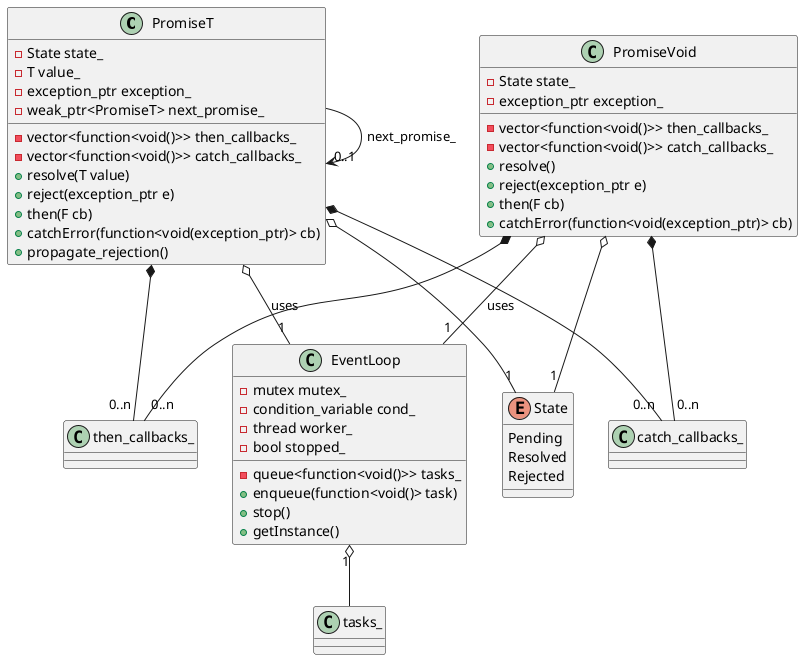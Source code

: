 ' 
' sudo apt install graphviz
' 
@startuml
class PromiseT {
    - State state_
    - T value_
    - exception_ptr exception_
    - vector<function<void()>> then_callbacks_
    - vector<function<void()>> catch_callbacks_
    - weak_ptr<PromiseT> next_promise_
    + resolve(T value)
    + reject(exception_ptr e)
    + then(F cb)
    + catchError(function<void(exception_ptr)> cb)
    + propagate_rejection()
}

class PromiseVoid {
    - State state_
    - exception_ptr exception_
    - vector<function<void()>> then_callbacks_
    - vector<function<void()>> catch_callbacks_
    + resolve()
    + reject(exception_ptr e)
    + then(F cb)
    + catchError(function<void(exception_ptr)> cb)
}

enum State {
    Pending
    Resolved
    Rejected
}

class EventLoop {
    - queue<function<void()>> tasks_
    - mutex mutex_
    - condition_variable cond_
    - thread worker_
    - bool stopped_
    + enqueue(function<void()> task)
    + stop()
    + getInstance()
}

PromiseT o-- "1" State
PromiseT o-- "1" EventLoop : uses
PromiseT *-- "0..n" "then_callbacks_"
PromiseT *-- "0..n" "catch_callbacks_"
PromiseT --> "0..1" PromiseT : next_promise_

PromiseVoid o-- "1" State
PromiseVoid o-- "1" EventLoop : uses
PromiseVoid *-- "0..n" "then_callbacks_"
PromiseVoid *-- "0..n" "catch_callbacks_"

EventLoop "1" o-- "tasks_"
@enduml